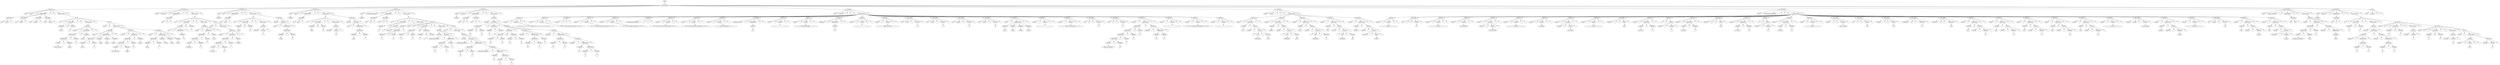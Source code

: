 digraph {
n0[label="RAIZ"];
n1[label="InstruccionES"];
n0->n1;
n2[label="FUNCION"];
n1->n2;
n3[label="VOID"];
n2->n3;
n4[label="Hanoi"];
n2->n4;
n5[label="("];
n2->n5;
n6[label="PARAMETROS"];
n2->n6;
n7[label="DECLARAR"];
n6->n7;
n8[label="INT"];
n7->n8;
n9[label="discos"];
n7->n9;
n10[label=";"];
n7->n10;
n11[label="DECLARAR"];
n6->n11;
n12[label="INT"];
n11->n12;
n13[label="origen"];
n11->n13;
n14[label=";"];
n11->n14;
n15[label="DECLARAR"];
n6->n15;
n16[label="INT"];
n15->n16;
n17[label="auxiliar"];
n15->n17;
n18[label=";"];
n15->n18;
n19[label="DECLARAR"];
n6->n19;
n20[label="INT"];
n19->n20;
n21[label="destino"];
n19->n21;
n22[label=";"];
n19->n22;
n23[label=")"];
n2->n23;
n24[label="{"];
n2->n24;
n25[label="InstruccionES"];
n2->n25;
n26[label="IF"];
n25->n26;
n27[label="IF"];
n26->n27;
n28[label="("];
n26->n28;
n29[label="CONDICION"];
n26->n29;
n30[label="VARIABLE"];
n29->n30;
n31[label="discos"];
n30->n31;
n32[label="=="];
n29->n32;
n33[label="ENTERO"];
n29->n33;
n34[label="1"];
n33->n34;
n35[label=")"];
n26->n35;
n36[label="{"];
n26->n36;
n37[label="InstruccionES"];
n26->n37;
n38[label="PRINTLN"];
n37->n38;
n39[label="println"];
n38->n39;
n40[label="("];
n38->n40;
n41[label="ARITMETICA"];
n38->n41;
n42[label="ARITMETICA"];
n41->n42;
n43[label="ARITMETICA"];
n42->n43;
n44[label="CADENA"];
n43->n44;
n45[label="Mover disco de "];
n44->n45;
n46[label="+"];
n43->n46;
n47[label="VARIABLE"];
n43->n47;
n48[label="origen"];
n47->n48;
n49[label="+"];
n42->n49;
n50[label="CADENA"];
n42->n50;
n51[label=" a "];
n50->n51;
n52[label="+"];
n41->n52;
n53[label="VARIABLE"];
n41->n53;
n54[label="destino"];
n53->n54;
n55[label=")"];
n38->n55;
n56[label=";"];
n38->n56;
n57[label="}"];
n26->n57;
n58[label="ELSE"];
n26->n58;
n59[label="ELSE"];
n58->n59;
n60[label="{"];
n58->n60;
n61[label="InstruccionES"];
n58->n61;
n62[label="LLAMADA"];
n61->n62;
n63[label="Hanoi"];
n62->n63;
n64[label="("];
n62->n64;
n65[label="PARAMETROS"];
n62->n65;
n66[label="ARITMETICA"];
n65->n66;
n67[label="VARIABLE"];
n66->n67;
n68[label="discos"];
n67->n68;
n69[label="-"];
n66->n69;
n70[label="ENTERO"];
n66->n70;
n71[label="1"];
n70->n71;
n72[label="VARIABLE"];
n65->n72;
n73[label="origen"];
n72->n73;
n74[label="VARIABLE"];
n65->n74;
n75[label="destino"];
n74->n75;
n76[label="VARIABLE"];
n65->n76;
n77[label="auxiliar"];
n76->n77;
n78[label=")"];
n62->n78;
n79[label=";"];
n62->n79;
n80[label="PRINTLN"];
n61->n80;
n81[label="println"];
n80->n81;
n82[label="("];
n80->n82;
n83[label="ARITMETICA"];
n80->n83;
n84[label="ARITMETICA"];
n83->n84;
n85[label="ARITMETICA"];
n84->n85;
n86[label="CADENA"];
n85->n86;
n87[label="Mover disco de "];
n86->n87;
n88[label="+"];
n85->n88;
n89[label="VARIABLE"];
n85->n89;
n90[label="origen"];
n89->n90;
n91[label="+"];
n84->n91;
n92[label="CADENA"];
n84->n92;
n93[label=" a "];
n92->n93;
n94[label="+"];
n83->n94;
n95[label="VARIABLE"];
n83->n95;
n96[label="destino"];
n95->n96;
n97[label=")"];
n80->n97;
n98[label=";"];
n80->n98;
n99[label="LLAMADA"];
n61->n99;
n100[label="Hanoi"];
n99->n100;
n101[label="("];
n99->n101;
n102[label="PARAMETROS"];
n99->n102;
n103[label="ARITMETICA"];
n102->n103;
n104[label="VARIABLE"];
n103->n104;
n105[label="discos"];
n104->n105;
n106[label="-"];
n103->n106;
n107[label="ENTERO"];
n103->n107;
n108[label="1"];
n107->n108;
n109[label="VARIABLE"];
n102->n109;
n110[label="auxiliar"];
n109->n110;
n111[label="VARIABLE"];
n102->n111;
n112[label="origen"];
n111->n112;
n113[label="VARIABLE"];
n102->n113;
n114[label="destino"];
n113->n114;
n115[label=")"];
n99->n115;
n116[label=";"];
n99->n116;
n117[label="}"];
n58->n117;
n118[label="}"];
n2->n118;
n119[label="FUNCION"];
n1->n119;
n120[label="VOID"];
n119->n120;
n121[label="ParoImpar"];
n119->n121;
n122[label="("];
n119->n122;
n123[label="PARAMETROS"];
n119->n123;
n124[label="DECLARAR"];
n123->n124;
n125[label="INT"];
n124->n125;
n126[label="a"];
n124->n126;
n127[label=";"];
n124->n127;
n128[label=")"];
n119->n128;
n129[label="{"];
n119->n129;
n130[label="InstruccionES"];
n119->n130;
n131[label="IF"];
n130->n131;
n132[label="IF"];
n131->n132;
n133[label="("];
n131->n133;
n134[label="CONDICION"];
n131->n134;
n135[label="LLAMADA"];
n134->n135;
n136[label="par"];
n135->n136;
n137[label="("];
n135->n137;
n138[label="PARAMETROS"];
n135->n138;
n139[label="VARIABLE"];
n138->n139;
n140[label="a"];
n139->n140;
n141[label=")"];
n135->n141;
n142[label="=="];
n134->n142;
n143[label="ENTERO"];
n134->n143;
n144[label="1"];
n143->n144;
n145[label=")"];
n131->n145;
n146[label="{"];
n131->n146;
n147[label="InstruccionES"];
n131->n147;
n148[label="PRINTLN"];
n147->n148;
n149[label="println"];
n148->n149;
n150[label="("];
n148->n150;
n151[label="ARITMETICA"];
n148->n151;
n152[label="ARITMETICA"];
n151->n152;
n153[label="ARITMETICA"];
n152->n153;
n154[label="CADENA"];
n153->n154;
n155[label="El numero '"];
n154->n155;
n156[label="+"];
n153->n156;
n157[label="VARIABLE"];
n153->n157;
n158[label="a"];
n157->n158;
n159[label="+"];
n152->n159;
n160[label="CADENA"];
n152->n160;
n161[label="'"];
n160->n161;
n162[label="+"];
n151->n162;
n163[label="CADENA"];
n151->n163;
n164[label=" es Par"];
n163->n164;
n165[label=")"];
n148->n165;
n166[label=";"];
n148->n166;
n167[label="}"];
n131->n167;
n168[label="ELSE"];
n131->n168;
n169[label="ELSE"];
n168->n169;
n170[label="{"];
n168->n170;
n171[label="InstruccionES"];
n168->n171;
n172[label="PRINTLN"];
n171->n172;
n173[label="println"];
n172->n173;
n174[label="("];
n172->n174;
n175[label="ARITMETICA"];
n172->n175;
n176[label="ARITMETICA"];
n175->n176;
n177[label="ARITMETICA"];
n176->n177;
n178[label="CADENA"];
n177->n178;
n179[label="El numero '"];
n178->n179;
n180[label="+"];
n177->n180;
n181[label="VARIABLE"];
n177->n181;
n182[label="a"];
n181->n182;
n183[label="+"];
n176->n183;
n184[label="CADENA"];
n176->n184;
n185[label="'"];
n184->n185;
n186[label="+"];
n175->n186;
n187[label="CADENA"];
n175->n187;
n188[label=" es Impar"];
n187->n188;
n189[label=")"];
n172->n189;
n190[label=";"];
n172->n190;
n191[label="}"];
n168->n191;
n192[label="}"];
n119->n192;
n193[label="FUNCION"];
n1->n193;
n194[label="TIPO"];
n193->n194;
n195[label="ENTERO"];
n194->n195;
n196[label="par"];
n193->n196;
n197[label="("];
n193->n197;
n198[label="PARAMETROS"];
n193->n198;
n199[label="DECLARAR"];
n198->n199;
n200[label="INT"];
n199->n200;
n201[label="nump"];
n199->n201;
n202[label=";"];
n199->n202;
n203[label=")"];
n193->n203;
n204[label="{"];
n193->n204;
n205[label="InstruccionES"];
n193->n205;
n206[label="IF"];
n205->n206;
n207[label="IF"];
n206->n207;
n208[label="("];
n206->n208;
n209[label="CONDICION"];
n206->n209;
n210[label="VARIABLE"];
n209->n210;
n211[label="nump"];
n210->n211;
n212[label="=="];
n209->n212;
n213[label="ENTERO"];
n209->n213;
n214[label="0"];
n213->n214;
n215[label=")"];
n206->n215;
n216[label="{"];
n206->n216;
n217[label="InstruccionES"];
n206->n217;
n218[label="RETURN"];
n217->n218;
n219[label="RETURN"];
n218->n219;
n220[label="ENTERO"];
n218->n220;
n221[label="1"];
n220->n221;
n222[label=";"];
n218->n222;
n223[label="}"];
n206->n223;
n224[label="RETURN"];
n205->n224;
n225[label="RETURN"];
n224->n225;
n226[label="LLAMADA"];
n224->n226;
n227[label="impar"];
n226->n227;
n228[label="("];
n226->n228;
n229[label="PARAMETROS"];
n226->n229;
n230[label="ARITMETICA"];
n229->n230;
n231[label="VARIABLE"];
n230->n231;
n232[label="nump"];
n231->n232;
n233[label="-"];
n230->n233;
n234[label="ENTERO"];
n230->n234;
n235[label="1"];
n234->n235;
n236[label=")"];
n226->n236;
n237[label=";"];
n224->n237;
n238[label="}"];
n193->n238;
n239[label="FUNCION"];
n1->n239;
n240[label="TIPO"];
n239->n240;
n241[label="ENTERO"];
n240->n241;
n242[label="impar"];
n239->n242;
n243[label="("];
n239->n243;
n244[label="PARAMETROS"];
n239->n244;
n245[label="DECLARAR"];
n244->n245;
n246[label="INT"];
n245->n246;
n247[label="numi"];
n245->n247;
n248[label=";"];
n245->n248;
n249[label=")"];
n239->n249;
n250[label="{"];
n239->n250;
n251[label="InstruccionES"];
n239->n251;
n252[label="IF"];
n251->n252;
n253[label="IF"];
n252->n253;
n254[label="("];
n252->n254;
n255[label="CONDICION"];
n252->n255;
n256[label="VARIABLE"];
n255->n256;
n257[label="numi"];
n256->n257;
n258[label="=="];
n255->n258;
n259[label="ENTERO"];
n255->n259;
n260[label="0"];
n259->n260;
n261[label=")"];
n252->n261;
n262[label="{"];
n252->n262;
n263[label="InstruccionES"];
n252->n263;
n264[label="RETURN"];
n263->n264;
n265[label="RETURN"];
n264->n265;
n266[label="ENTERO"];
n264->n266;
n267[label="0"];
n266->n267;
n268[label=";"];
n264->n268;
n269[label="}"];
n252->n269;
n270[label="RETURN"];
n251->n270;
n271[label="RETURN"];
n270->n271;
n272[label="LLAMADA"];
n270->n272;
n273[label="par"];
n272->n273;
n274[label="("];
n272->n274;
n275[label="PARAMETROS"];
n272->n275;
n276[label="ARITMETICA"];
n275->n276;
n277[label="VARIABLE"];
n276->n277;
n278[label="numi"];
n277->n278;
n279[label="-"];
n276->n279;
n280[label="ENTERO"];
n276->n280;
n281[label="1"];
n280->n281;
n282[label=")"];
n272->n282;
n283[label=";"];
n270->n283;
n284[label="}"];
n239->n284;
n285[label="FUNCION"];
n1->n285;
n286[label="TIPO"];
n285->n286;
n287[label="ENTERO"];
n286->n287;
n288[label="ackermanPuntosMenos"];
n285->n288;
n289[label="("];
n285->n289;
n290[label="PARAMETROS"];
n285->n290;
n291[label="DECLARAR"];
n290->n291;
n292[label="INT"];
n291->n292;
n293[label="m"];
n291->n293;
n294[label=";"];
n291->n294;
n295[label="DECLARAR"];
n290->n295;
n296[label="INT"];
n295->n296;
n297[label="n"];
n295->n297;
n298[label=";"];
n295->n298;
n299[label=")"];
n285->n299;
n300[label="{"];
n285->n300;
n301[label="InstruccionES"];
n285->n301;
n302[label="IF"];
n301->n302;
n303[label="IF"];
n302->n303;
n304[label="("];
n302->n304;
n305[label="CONDICION"];
n302->n305;
n306[label="VARIABLE"];
n305->n306;
n307[label="m"];
n306->n307;
n308[label="=="];
n305->n308;
n309[label="ENTERO"];
n305->n309;
n310[label="0"];
n309->n310;
n311[label=")"];
n302->n311;
n312[label="{"];
n302->n312;
n313[label="InstruccionES"];
n302->n313;
n314[label="RETURN"];
n313->n314;
n315[label="RETURN"];
n314->n315;
n316[label="ARITMETICA"];
n314->n316;
n317[label="VARIABLE"];
n316->n317;
n318[label="n"];
n317->n318;
n319[label="+"];
n316->n319;
n320[label="ENTERO"];
n316->n320;
n321[label="1"];
n320->n321;
n322[label=";"];
n314->n322;
n323[label="}"];
n302->n323;
n324[label="ELSE IF"];
n302->n324;
n325[label="ELSE"];
n324->n325;
n326[label="IF"];
n324->n326;
n327[label="("];
n324->n327;
n328[label="CONDICION"];
n324->n328;
n329[label="CONDICION"];
n328->n329;
n330[label="VARIABLE"];
n329->n330;
n331[label="m"];
n330->n331;
n332[label=">"];
n329->n332;
n333[label="ENTERO"];
n329->n333;
n334[label="0"];
n333->n334;
n335[label="&&"];
n328->n335;
n336[label="CONDICION"];
n328->n336;
n337[label="VARIABLE"];
n336->n337;
n338[label="n"];
n337->n338;
n339[label="=="];
n336->n339;
n340[label="ENTERO"];
n336->n340;
n341[label="0"];
n340->n341;
n342[label=")"];
n324->n342;
n343[label="{"];
n324->n343;
n344[label="InstruccionES"];
n324->n344;
n345[label="RETURN"];
n344->n345;
n346[label="RETURN"];
n345->n346;
n347[label="LLAMADA"];
n345->n347;
n348[label="ackermanPuntosMenos"];
n347->n348;
n349[label="("];
n347->n349;
n350[label="PARAMETROS"];
n347->n350;
n351[label="ARITMETICA"];
n350->n351;
n352[label="VARIABLE"];
n351->n352;
n353[label="m"];
n352->n353;
n354[label="-"];
n351->n354;
n355[label="ENTERO"];
n351->n355;
n356[label="1"];
n355->n356;
n357[label="ENTERO"];
n350->n357;
n358[label="1"];
n357->n358;
n359[label=")"];
n347->n359;
n360[label=";"];
n345->n360;
n361[label="}"];
n324->n361;
n362[label="ELSE"];
n324->n362;
n363[label="ELSE"];
n362->n363;
n364[label="{"];
n362->n364;
n365[label="InstruccionES"];
n362->n365;
n366[label="RETURN"];
n365->n366;
n367[label="RETURN"];
n366->n367;
n368[label="LLAMADA"];
n366->n368;
n369[label="ackermanPuntosMenos"];
n368->n369;
n370[label="("];
n368->n370;
n371[label="PARAMETROS"];
n368->n371;
n372[label="ARITMETICA"];
n371->n372;
n373[label="VARIABLE"];
n372->n373;
n374[label="m"];
n373->n374;
n375[label="-"];
n372->n375;
n376[label="ENTERO"];
n372->n376;
n377[label="1"];
n376->n377;
n378[label="LLAMADA"];
n371->n378;
n379[label="ackermanPuntosMenos"];
n378->n379;
n380[label="("];
n378->n380;
n381[label="PARAMETROS"];
n378->n381;
n382[label="VARIABLE"];
n381->n382;
n383[label="m"];
n382->n383;
n384[label="ARITMETICA"];
n381->n384;
n385[label="VARIABLE"];
n384->n385;
n386[label="n"];
n385->n386;
n387[label="-"];
n384->n387;
n388[label="ENTERO"];
n384->n388;
n389[label="1"];
n388->n389;
n390[label=")"];
n378->n390;
n391[label=")"];
n368->n391;
n392[label=";"];
n366->n392;
n393[label="}"];
n362->n393;
n394[label="}"];
n285->n394;
n395[label="FUNCION"];
n1->n395;
n396[label="TIPO"];
n395->n396;
n397[label="ENTERO"];
n396->n397;
n398[label="ackerman"];
n395->n398;
n399[label="("];
n395->n399;
n400[label="PARAMETROS"];
n395->n400;
n401[label="DECLARAR"];
n400->n401;
n402[label="INT"];
n401->n402;
n403[label="m"];
n401->n403;
n404[label=";"];
n401->n404;
n405[label="DECLARAR"];
n400->n405;
n406[label="INT"];
n405->n406;
n407[label="n"];
n405->n407;
n408[label=";"];
n405->n408;
n409[label=")"];
n395->n409;
n410[label="{"];
n395->n410;
n411[label="InstruccionES"];
n395->n411;
n412[label="RETURN"];
n411->n412;
n413[label="RETURN"];
n412->n413;
n414[label="TERNARIO"];
n412->n414;
n415[label="CONDICION"];
n414->n415;
n416[label="VARIABLE"];
n415->n416;
n417[label="m"];
n416->n417;
n418[label="=="];
n415->n418;
n419[label="ENTERO"];
n415->n419;
n420[label="0"];
n419->n420;
n421[label="?"];
n414->n421;
n422[label="ARITMETICA"];
n414->n422;
n423[label="VARIABLE"];
n422->n423;
n424[label="n"];
n423->n424;
n425[label="+"];
n422->n425;
n426[label="ENTERO"];
n422->n426;
n427[label="1"];
n426->n427;
n428[label=":"];
n414->n428;
n429[label="TERNARIO"];
n414->n429;
n430[label="CONDICION"];
n429->n430;
n431[label="CONDICION"];
n430->n431;
n432[label="VARIABLE"];
n431->n432;
n433[label="m"];
n432->n433;
n434[label=">"];
n431->n434;
n435[label="ENTERO"];
n431->n435;
n436[label="0"];
n435->n436;
n437[label="&&"];
n430->n437;
n438[label="CONDICION"];
n430->n438;
n439[label="VARIABLE"];
n438->n439;
n440[label="n"];
n439->n440;
n441[label="=="];
n438->n441;
n442[label="ENTERO"];
n438->n442;
n443[label="0"];
n442->n443;
n444[label="?"];
n429->n444;
n445[label="LLAMADA"];
n429->n445;
n446[label="ackerman"];
n445->n446;
n447[label="("];
n445->n447;
n448[label="PARAMETROS"];
n445->n448;
n449[label="ARITMETICA"];
n448->n449;
n450[label="VARIABLE"];
n449->n450;
n451[label="m"];
n450->n451;
n452[label="-"];
n449->n452;
n453[label="ENTERO"];
n449->n453;
n454[label="1"];
n453->n454;
n455[label="ENTERO"];
n448->n455;
n456[label="1"];
n455->n456;
n457[label=")"];
n445->n457;
n458[label=":"];
n429->n458;
n459[label="LLAMADA"];
n429->n459;
n460[label="ackerman"];
n459->n460;
n461[label="("];
n459->n461;
n462[label="PARAMETROS"];
n459->n462;
n463[label="ARITMETICA"];
n462->n463;
n464[label="VARIABLE"];
n463->n464;
n465[label="m"];
n464->n465;
n466[label="-"];
n463->n466;
n467[label="ENTERO"];
n463->n467;
n468[label="1"];
n467->n468;
n469[label="LLAMADA"];
n462->n469;
n470[label="ackerman"];
n469->n470;
n471[label="("];
n469->n471;
n472[label="PARAMETROS"];
n469->n472;
n473[label="VARIABLE"];
n472->n473;
n474[label="m"];
n473->n474;
n475[label="ARITMETICA"];
n472->n475;
n476[label="VARIABLE"];
n475->n476;
n477[label="n"];
n476->n477;
n478[label="-"];
n475->n478;
n479[label="ENTERO"];
n475->n479;
n480[label="1"];
n479->n480;
n481[label=")"];
n469->n481;
n482[label=")"];
n459->n482;
n483[label=";"];
n412->n483;
n484[label="}"];
n395->n484;
n485[label="FUNCION"];
n1->n485;
n486[label="VOID"];
n485->n486;
n487[label="Archivo3"];
n485->n487;
n488[label="("];
n485->n488;
n489[label=")"];
n485->n489;
n490[label="{"];
n485->n490;
n491[label="InstruccionES"];
n485->n491;
n492[label="PRINTLN"];
n491->n492;
n493[label="println"];
n492->n493;
n494[label="("];
n492->n494;
n495[label="CADENA"];
n492->n495;
n496[label="====================ARCHIVO 3===================="];
n495->n496;
n497[label=")"];
n492->n497;
n498[label=";"];
n492->n498;
n499[label="PRINTLN"];
n491->n499;
n500[label="println"];
n499->n500;
n501[label="("];
n499->n501;
n502[label="CADENA"];
n499->n502;
n503[label="**************SECCION DE CASTEOS***************"];
n502->n503;
n504[label=")"];
n499->n504;
n505[label=";"];
n499->n505;
n506[label="LLAMADA"];
n491->n506;
n507[label="Casteos"];
n506->n507;
n508[label="("];
n506->n508;
n509[label=")"];
n506->n509;
n510[label=";"];
n506->n510;
n511[label="PRINTLN"];
n491->n511;
n512[label="println"];
n511->n512;
n513[label="("];
n511->n513;
n514[label="CADENA"];
n511->n514;
n515[label="************FIN DE SECCION DE CASTEOS*************"];
n514->n515;
n516[label=")"];
n511->n516;
n517[label=";"];
n511->n517;
n518[label="PRINTLN"];
n491->n518;
n519[label="println"];
n518->n519;
n520[label="("];
n518->n520;
n521[label="CADENA"];
n518->n521;
n522[label="**************SECCION DE NATIVAS***************"];
n521->n522;
n523[label=")"];
n518->n523;
n524[label=";"];
n518->n524;
n525[label="LLAMADA"];
n491->n525;
n526[label="FuncionesEspecialesNativas"];
n525->n526;
n527[label="("];
n525->n527;
n528[label=")"];
n525->n528;
n529[label=";"];
n525->n529;
n530[label="PRINTLN"];
n491->n530;
n531[label="println"];
n530->n531;
n532[label="("];
n530->n532;
n533[label="CADENA"];
n530->n533;
n534[label="************FIN DE SECCION DE NATIVAS*************"];
n533->n534;
n535[label=")"];
n530->n535;
n536[label=";"];
n530->n536;
n537[label="PRINTLN"];
n491->n537;
n538[label="println"];
n537->n538;
n539[label="("];
n537->n539;
n540[label="CADENA"];
n537->n540;
n541[label="***********SECCION DE RECURSIVIDAD***************"];
n540->n541;
n542[label=")"];
n537->n542;
n543[label=";"];
n537->n543;
n544[label="PRINTLN"];
n491->n544;
n545[label="println"];
n544->n545;
n546[label="("];
n544->n546;
n547[label="CADENA"];
n544->n547;
n548[label="---------------FUNCION FIBONACCI-----------------"];
n547->n548;
n549[label=")"];
n544->n549;
n550[label=";"];
n544->n550;
n551[label="LLAMADA"];
n491->n551;
n552[label="imprimir_fibonacci"];
n551->n552;
n553[label="("];
n551->n553;
n554[label="PARAMETROS"];
n551->n554;
n555[label="ENTERO"];
n554->n555;
n556[label="20"];
n555->n556;
n557[label=")"];
n551->n557;
n558[label=";"];
n551->n558;
n559[label="PRINTLN"];
n491->n559;
n560[label="println"];
n559->n560;
n561[label="("];
n559->n561;
n562[label="CADENA"];
n559->n562;
n563[label="-------------------------------------------------"];
n562->n563;
n564[label=")"];
n559->n564;
n565[label=";"];
n559->n565;
n566[label="PRINTLN"];
n491->n566;
n567[label="println"];
n566->n567;
n568[label="("];
n566->n568;
n569[label="CADENA"];
n566->n569;
n570[label="---------------FUNCION PAR-IMPAR-----------------"];
n569->n570;
n571[label=")"];
n566->n571;
n572[label=";"];
n566->n572;
n573[label="LLAMADA"];
n491->n573;
n574[label="ParoImpar"];
n573->n574;
n575[label="("];
n573->n575;
n576[label="PARAMETROS"];
n573->n576;
n577[label="ENTERO"];
n576->n577;
n578[label="71"];
n577->n578;
n579[label=")"];
n573->n579;
n580[label=";"];
n573->n580;
n581[label="PRINTLN"];
n491->n581;
n582[label="println"];
n581->n582;
n583[label="("];
n581->n583;
n584[label="CADENA"];
n581->n584;
n585[label="-------------------------------------------------"];
n584->n585;
n586[label=")"];
n581->n586;
n587[label=";"];
n581->n587;
n588[label="PRINTLN"];
n491->n588;
n589[label="println"];
n588->n589;
n590[label="("];
n588->n590;
n591[label="CADENA"];
n588->n591;
n592[label="----------------TORRES DE HANOI------------------"];
n591->n592;
n593[label=")"];
n588->n593;
n594[label=";"];
n588->n594;
n595[label="DECLARAR"];
n491->n595;
n596[label="INT"];
n595->n596;
n597[label="discos"];
n595->n597;
n598[label="="];
n595->n598;
n599[label="ENTERO"];
n595->n599;
n600[label="3"];
n599->n600;
n601[label=";"];
n595->n601;
n602[label="DECLARAR"];
n491->n602;
n603[label="INT"];
n602->n603;
n604[label="origen"];
n602->n604;
n605[label="="];
n602->n605;
n606[label="ENTERO"];
n602->n606;
n607[label="1"];
n606->n607;
n608[label=";"];
n602->n608;
n609[label="DECLARAR"];
n491->n609;
n610[label="INT"];
n609->n610;
n611[label="auxiliar"];
n609->n611;
n612[label="="];
n609->n612;
n613[label="ENTERO"];
n609->n613;
n614[label="2"];
n613->n614;
n615[label=";"];
n609->n615;
n616[label="DECLARAR"];
n491->n616;
n617[label="INT"];
n616->n617;
n618[label="destino"];
n616->n618;
n619[label="="];
n616->n619;
n620[label="ENTERO"];
n616->n620;
n621[label="3"];
n620->n621;
n622[label=";"];
n616->n622;
n623[label="LLAMADA"];
n491->n623;
n624[label="Hanoi"];
n623->n624;
n625[label="("];
n623->n625;
n626[label="PARAMETROS"];
n623->n626;
n627[label="VARIABLE"];
n626->n627;
n628[label="discos"];
n627->n628;
n629[label="VARIABLE"];
n626->n629;
n630[label="origen"];
n629->n630;
n631[label="VARIABLE"];
n626->n631;
n632[label="auxiliar"];
n631->n632;
n633[label="VARIABLE"];
n626->n633;
n634[label="destino"];
n633->n634;
n635[label=")"];
n623->n635;
n636[label=";"];
n623->n636;
n637[label="PRINTLN"];
n491->n637;
n638[label="println"];
n637->n638;
n639[label="("];
n637->n639;
n640[label="CADENA"];
n637->n640;
n641[label="-------------------------------------------------"];
n640->n641;
n642[label=")"];
n637->n642;
n643[label=";"];
n637->n643;
n644[label="PRINTLN"];
n491->n644;
n645[label="println"];
n644->n645;
n646[label="("];
n644->n646;
n647[label="CADENA"];
n644->n647;
n648[label="---------------FUNCION ACKERMANN-----------------"];
n647->n648;
n649[label=")"];
n644->n649;
n650[label=";"];
n644->n650;
n651[label="DECLARAR"];
n491->n651;
n652[label="INT"];
n651->n652;
n653[label="m"];
n651->n653;
n654[label="="];
n651->n654;
n655[label="ENTERO"];
n651->n655;
n656[label="3"];
n655->n656;
n657[label=";"];
n651->n657;
n658[label="DECLARAR"];
n491->n658;
n659[label="INT"];
n658->n659;
n660[label="n"];
n658->n660;
n661[label="="];
n658->n661;
n662[label="ENTERO"];
n658->n662;
n663[label="4"];
n662->n663;
n664[label=";"];
n658->n664;
n665[label="PRINTLN"];
n491->n665;
n666[label="println"];
n665->n666;
n667[label="("];
n665->n667;
n668[label="ARITMETICA"];
n665->n668;
n669[label="ARITMETICA"];
n668->n669;
n670[label="ARITMETICA"];
n669->n670;
n671[label="ARITMETICA"];
n670->n671;
n672[label="ARITMETICA"];
n671->n672;
n673[label="CADENA"];
n672->n673;
n674[label="Funcion de Ackerman ("];
n673->n674;
n675[label="+"];
n672->n675;
n676[label="VARIABLE"];
n672->n676;
n677[label="m"];
n676->n677;
n678[label="+"];
n671->n678;
n679[label="CADENA"];
n671->n679;
n680[label=", "];
n679->n680;
n681[label="+"];
n670->n681;
n682[label="VARIABLE"];
n670->n682;
n683[label="n"];
n682->n683;
n684[label="+"];
n669->n684;
n685[label="CADENA"];
n669->n685;
n686[label=") = "];
n685->n686;
n687[label="+"];
n668->n687;
n688[label="LLAMADA"];
n668->n688;
n689[label="ackerman"];
n688->n689;
n690[label="("];
n688->n690;
n691[label="PARAMETROS"];
n688->n691;
n692[label="VARIABLE"];
n691->n692;
n693[label="m"];
n692->n693;
n694[label="VARIABLE"];
n691->n694;
n695[label="n"];
n694->n695;
n696[label=")"];
n688->n696;
n697[label=")"];
n665->n697;
n698[label=";"];
n665->n698;
n699[label="PRINTLN"];
n491->n699;
n700[label="println"];
n699->n700;
n701[label="("];
n699->n701;
n702[label="CADENA"];
n699->n702;
n703[label="-------------------------------------------------"];
n702->n703;
n704[label=")"];
n699->n704;
n705[label=";"];
n699->n705;
n706[label="PRINTLN"];
n491->n706;
n707[label="println"];
n706->n707;
n708[label="("];
n706->n708;
n709[label="CADENA"];
n706->n709;
n710[label="*************FIN DE RECURSIVIDAD*****************"];
n709->n710;
n711[label=")"];
n706->n711;
n712[label=";"];
n706->n712;
n713[label="PRINTLN"];
n491->n713;
n714[label="println"];
n713->n714;
n715[label="("];
n713->n715;
n716[label="CADENA"];
n713->n716;
n717[label="-------------------------------------------------"];
n716->n717;
n718[label=")"];
n713->n718;
n719[label=";"];
n713->n719;
n720[label="}"];
n485->n720;
n721[label="FUNCION"];
n1->n721;
n722[label="VOID"];
n721->n722;
n723[label="Casteos"];
n721->n723;
n724[label="("];
n721->n724;
n725[label=")"];
n721->n725;
n726[label="{"];
n721->n726;
n727[label="InstruccionES"];
n721->n727;
n728[label="PRINTLN"];
n727->n728;
n729[label="println"];
n728->n729;
n730[label="("];
n728->n730;
n731[label="ARITMETICA"];
n728->n731;
n732[label="CADENA"];
n731->n732;
n733[label="int a "];
n732->n733;
n734[label="+"];
n731->n734;
n735[label="NATIVA"];
n731->n735;
n736[label="TYPEOF"];
n735->n736;
n737[label="("];
n735->n737;
n738[label="CASTEO"];
n735->n738;
n739[label="("];
n738->n739;
n740[label="TIPO"];
n738->n740;
n741[label="BOOLEANO"];
n740->n741;
n742[label=")"];
n738->n742;
n743[label="ENTERO"];
n738->n743;
n744[label="1789"];
n743->n744;
n745[label=")"];
n735->n745;
n746[label=")"];
n728->n746;
n747[label=";"];
n728->n747;
n748[label="PRINTLN"];
n727->n748;
n749[label="println"];
n748->n749;
n750[label="("];
n748->n750;
n751[label="ARITMETICA"];
n748->n751;
n752[label="CADENA"];
n751->n752;
n753[label="double a "];
n752->n753;
n754[label="+"];
n751->n754;
n755[label="NATIVA"];
n751->n755;
n756[label="TYPEOF"];
n755->n756;
n757[label="("];
n755->n757;
n758[label="CASTEO"];
n755->n758;
n759[label="("];
n758->n759;
n760[label="TIPO"];
n758->n760;
n761[label="BOOLEANO"];
n760->n761;
n762[label=")"];
n758->n762;
n763[label="DOBLE"];
n758->n763;
n764[label="258.2"];
n763->n764;
n765[label=")"];
n755->n765;
n766[label=")"];
n748->n766;
n767[label=";"];
n748->n767;
n768[label="PRINTLN"];
n727->n768;
n769[label="println"];
n768->n769;
n770[label="("];
n768->n770;
n771[label="ARITMETICA"];
n768->n771;
n772[label="CADENA"];
n771->n772;
n773[label="char  a "];
n772->n773;
n774[label="+"];
n771->n774;
n775[label="NATIVA"];
n771->n775;
n776[label="TYPEOF"];
n775->n776;
n777[label="("];
n775->n777;
n778[label="CASTEO"];
n775->n778;
n779[label="("];
n778->n779;
n780[label="TIPO"];
n778->n780;
n781[label="BOOLEANO"];
n780->n781;
n782[label=")"];
n778->n782;
n783[label="CARACTER"];
n778->n783;
n784[label="F"];
n783->n784;
n785[label=")"];
n775->n785;
n786[label=")"];
n768->n786;
n787[label=";"];
n768->n787;
n788[label="PRINTLN"];
n727->n788;
n789[label="println"];
n788->n789;
n790[label="("];
n788->n790;
n791[label="ARITMETICA"];
n788->n791;
n792[label="CADENA"];
n791->n792;
n793[label="int a "];
n792->n793;
n794[label="+"];
n791->n794;
n795[label="NATIVA"];
n791->n795;
n796[label="TYPEOF"];
n795->n796;
n797[label="("];
n795->n797;
n798[label="CASTEO"];
n795->n798;
n799[label="("];
n798->n799;
n800[label="TIPO"];
n798->n800;
n801[label="BOOLEANO"];
n800->n801;
n802[label=")"];
n798->n802;
n803[label="ENTERO"];
n798->n803;
n804[label="98"];
n803->n804;
n805[label=")"];
n795->n805;
n806[label=")"];
n788->n806;
n807[label=";"];
n788->n807;
n808[label="PRINTLN"];
n727->n808;
n809[label="println"];
n808->n809;
n810[label="("];
n808->n810;
n811[label="ARITMETICA"];
n808->n811;
n812[label="CADENA"];
n811->n812;
n813[label="double a "];
n812->n813;
n814[label="+"];
n811->n814;
n815[label="NATIVA"];
n811->n815;
n816[label="TYPEOF"];
n815->n816;
n817[label="("];
n815->n817;
n818[label="NATIVA"];
n815->n818;
n819[label="TOSTRING"];
n818->n819;
n820[label="("];
n818->n820;
n821[label="DOBLE"];
n818->n821;
n822[label="2589.97"];
n821->n822;
n823[label=")"];
n818->n823;
n824[label=")"];
n815->n824;
n825[label=")"];
n808->n825;
n826[label=";"];
n808->n826;
n827[label="}"];
n721->n827;
n828[label="FUNCION"];
n1->n828;
n829[label="VOID"];
n828->n829;
n830[label="FuncionesEspecialesNativas"];
n828->n830;
n831[label="("];
n828->n831;
n832[label=")"];
n828->n832;
n833[label="{"];
n828->n833;
n834[label="InstruccionES"];
n828->n834;
n835[label="PRINTLN"];
n834->n835;
n836[label="println"];
n835->n836;
n837[label="("];
n835->n837;
n838[label="CADENA"];
n835->n838;
n839[label="------------------LENGTH-------------------"];
n838->n839;
n840[label=")"];
n835->n840;
n841[label=";"];
n835->n841;
n842[label="DECLARAR"];
n834->n842;
n843[label="INT"];
n842->n843;
n844[label="a"];
n842->n844;
n845[label="="];
n842->n845;
n846[label="ENTERO"];
n842->n846;
n847[label="15"];
n846->n847;
n848[label=";"];
n842->n848;
n849[label="PRINTLN"];
n834->n849;
n850[label="println"];
n849->n850;
n851[label="("];
n849->n851;
n852[label="CADENA"];
n849->n852;
n853[label="------------------TOLOWER-------------------"];
n852->n853;
n854[label=")"];
n849->n854;
n855[label=";"];
n849->n855;
n856[label="PRINTLN"];
n834->n856;
n857[label="println"];
n856->n857;
n858[label="("];
n856->n858;
n859[label="CADENA"];
n856->n859;
n860[label="SIN TOLOWER"];
n859->n860;
n861[label=")"];
n856->n861;
n862[label=";"];
n856->n862;
n863[label="PRINTLN"];
n834->n863;
n864[label="println"];
n863->n864;
n865[label="("];
n863->n865;
n866[label="TOLOWER"];
n863->n866;
n867[label="ToLower"];
n866->n867;
n868[label="("];
n866->n868;
n869[label="CADENA"];
n866->n869;
n870[label="CON TOLOWER"];
n869->n870;
n871[label=")"];
n866->n871;
n872[label=")"];
n863->n872;
n873[label=";"];
n863->n873;
n874[label="PRINTLN"];
n834->n874;
n875[label="println"];
n874->n875;
n876[label="("];
n874->n876;
n877[label="CADENA"];
n874->n877;
n878[label="------------------TOUPPER-------------------"];
n877->n878;
n879[label=")"];
n874->n879;
n880[label=";"];
n874->n880;
n881[label="PRINTLN"];
n834->n881;
n882[label="println"];
n881->n882;
n883[label="("];
n881->n883;
n884[label="CADENA"];
n881->n884;
n885[label="sin toupper"];
n884->n885;
n886[label=")"];
n881->n886;
n887[label=";"];
n881->n887;
n888[label="PRINTLN"];
n834->n888;
n889[label="println"];
n888->n889;
n890[label="("];
n888->n890;
n891[label="TOUPPER"];
n888->n891;
n892[label="ToUpper"];
n891->n892;
n893[label="("];
n891->n893;
n894[label="CADENA"];
n891->n894;
n895[label="con toupper"];
n894->n895;
n896[label=")"];
n891->n896;
n897[label=")"];
n888->n897;
n898[label=";"];
n888->n898;
n899[label="PRINTLN"];
n834->n899;
n900[label="println"];
n899->n900;
n901[label="("];
n899->n901;
n902[label="CADENA"];
n899->n902;
n903[label="------------------ROUND-------------------"];
n902->n903;
n904[label=")"];
n899->n904;
n905[label=";"];
n899->n905;
n906[label="DECLARAR"];
n834->n906;
n907[label="DOUBLE"];
n906->n907;
n908[label="c"];
n906->n908;
n909[label="="];
n906->n909;
n910[label="DOBLE"];
n906->n910;
n911[label="26.5"];
n910->n911;
n912[label=";"];
n906->n912;
n913[label="PRINTLN"];
n834->n913;
n914[label="println"];
n913->n914;
n915[label="("];
n913->n915;
n916[label="ARITMETICA"];
n913->n916;
n917[label="CADENA"];
n916->n917;
n918[label="sin round: "];
n917->n918;
n919[label="+"];
n916->n919;
n920[label="VARIABLE"];
n916->n920;
n921[label="c"];
n920->n921;
n922[label=")"];
n913->n922;
n923[label=";"];
n913->n923;
n924[label="ASIGNAR"];
n834->n924;
n925[label="c"];
n924->n925;
n926[label="="];
n924->n926;
n927[label="NATIVA"];
n924->n927;
n928[label="ROUND"];
n927->n928;
n929[label="("];
n927->n929;
n930[label="VARIABLE"];
n927->n930;
n931[label="c"];
n930->n931;
n932[label=")"];
n927->n932;
n933[label="PRINTLN"];
n834->n933;
n934[label="println"];
n933->n934;
n935[label="("];
n933->n935;
n936[label="ARITMETICA"];
n933->n936;
n937[label="CADENA"];
n936->n937;
n938[label="con round "];
n937->n938;
n939[label="+"];
n936->n939;
n940[label="VARIABLE"];
n936->n940;
n941[label="c"];
n940->n941;
n942[label=")"];
n933->n942;
n943[label=";"];
n933->n943;
n944[label="DECLARAR"];
n834->n944;
n945[label="DOUBLE"];
n944->n945;
n946[label="cc"];
n944->n946;
n947[label="="];
n944->n947;
n948[label="DOBLE"];
n944->n948;
n949[label="26.4"];
n948->n949;
n950[label=";"];
n944->n950;
n951[label="PRINTLN"];
n834->n951;
n952[label="println"];
n951->n952;
n953[label="("];
n951->n953;
n954[label="ARITMETICA"];
n951->n954;
n955[label="CADENA"];
n954->n955;
n956[label="sin round: "];
n955->n956;
n957[label="+"];
n954->n957;
n958[label="VARIABLE"];
n954->n958;
n959[label="cc"];
n958->n959;
n960[label=")"];
n951->n960;
n961[label=";"];
n951->n961;
n962[label="ASIGNAR"];
n834->n962;
n963[label="cc"];
n962->n963;
n964[label="="];
n962->n964;
n965[label="NATIVA"];
n962->n965;
n966[label="ROUND"];
n965->n966;
n967[label="("];
n965->n967;
n968[label="VARIABLE"];
n965->n968;
n969[label="cc"];
n968->n969;
n970[label=")"];
n965->n970;
n971[label="PRINTLN"];
n834->n971;
n972[label="println"];
n971->n972;
n973[label="("];
n971->n973;
n974[label="ARITMETICA"];
n971->n974;
n975[label="CADENA"];
n974->n975;
n976[label="con round "];
n975->n976;
n977[label="+"];
n974->n977;
n978[label="VARIABLE"];
n974->n978;
n979[label="cc"];
n978->n979;
n980[label=")"];
n971->n980;
n981[label=";"];
n971->n981;
n982[label="PRINTLN"];
n834->n982;
n983[label="println"];
n982->n983;
n984[label="("];
n982->n984;
n985[label="CADENA"];
n982->n985;
n986[label="-----------------TYPEOF--------------------"];
n985->n986;
n987[label=")"];
n982->n987;
n988[label=";"];
n982->n988;
n989[label="DECLARAR"];
n834->n989;
n990[label="STRING"];
n989->n990;
n991[label="x"];
n989->n991;
n992[label="="];
n989->n992;
n993[label="CADENA"];
n989->n993;
n994[label="soy una cadena"];
n993->n994;
n995[label=";"];
n989->n995;
n996[label="DECLARAR"];
n834->n996;
n997[label="INT"];
n996->n997;
n998[label="y"];
n996->n998;
n999[label="="];
n996->n999;
n1000[label="ENTERO"];
n996->n1000;
n1001[label="50"];
n1000->n1001;
n1002[label=";"];
n996->n1002;
n1003[label="DECLARAR"];
n834->n1003;
n1004[label="DOUBLE"];
n1003->n1004;
n1005[label="z"];
n1003->n1005;
n1006[label="="];
n1003->n1006;
n1007[label="DOBLE"];
n1003->n1007;
n1008[label="78.5"];
n1007->n1008;
n1009[label=";"];
n1003->n1009;
n1010[label="DECLARAR"];
n834->n1010;
n1011[label="CARACTER"];
n1010->n1011;
n1012[label="xx"];
n1010->n1012;
n1013[label="="];
n1010->n1013;
n1014[label="CARACTER"];
n1010->n1014;
n1015[label="a"];
n1014->n1015;
n1016[label=";"];
n1010->n1016;
n1017[label="DECLARAR"];
n834->n1017;
n1018[label="BOOLEAN"];
n1017->n1018;
n1019[label="yy"];
n1017->n1019;
n1020[label="="];
n1017->n1020;
n1021[label="BOOLEANO"];
n1017->n1021;
n1022[label="true"];
n1021->n1022;
n1023[label=";"];
n1017->n1023;
n1024[label="PRINTLN"];
n834->n1024;
n1025[label="println"];
n1024->n1025;
n1026[label="("];
n1024->n1026;
n1027[label="ARITMETICA"];
n1024->n1027;
n1028[label="CADENA"];
n1027->n1028;
n1029[label="tipo: "];
n1028->n1029;
n1030[label="+"];
n1027->n1030;
n1031[label="NATIVA"];
n1027->n1031;
n1032[label="TYPEOF"];
n1031->n1032;
n1033[label="("];
n1031->n1033;
n1034[label="VARIABLE"];
n1031->n1034;
n1035[label="x"];
n1034->n1035;
n1036[label=")"];
n1031->n1036;
n1037[label=")"];
n1024->n1037;
n1038[label=";"];
n1024->n1038;
n1039[label="PRINTLN"];
n834->n1039;
n1040[label="println"];
n1039->n1040;
n1041[label="("];
n1039->n1041;
n1042[label="ARITMETICA"];
n1039->n1042;
n1043[label="CADENA"];
n1042->n1043;
n1044[label="tipo: "];
n1043->n1044;
n1045[label="+"];
n1042->n1045;
n1046[label="NATIVA"];
n1042->n1046;
n1047[label="TYPEOF"];
n1046->n1047;
n1048[label="("];
n1046->n1048;
n1049[label="VARIABLE"];
n1046->n1049;
n1050[label="y"];
n1049->n1050;
n1051[label=")"];
n1046->n1051;
n1052[label=")"];
n1039->n1052;
n1053[label=";"];
n1039->n1053;
n1054[label="PRINTLN"];
n834->n1054;
n1055[label="println"];
n1054->n1055;
n1056[label="("];
n1054->n1056;
n1057[label="ARITMETICA"];
n1054->n1057;
n1058[label="CADENA"];
n1057->n1058;
n1059[label="tipo: "];
n1058->n1059;
n1060[label="+"];
n1057->n1060;
n1061[label="NATIVA"];
n1057->n1061;
n1062[label="TYPEOF"];
n1061->n1062;
n1063[label="("];
n1061->n1063;
n1064[label="VARIABLE"];
n1061->n1064;
n1065[label="z"];
n1064->n1065;
n1066[label=")"];
n1061->n1066;
n1067[label=")"];
n1054->n1067;
n1068[label=";"];
n1054->n1068;
n1069[label="PRINTLN"];
n834->n1069;
n1070[label="println"];
n1069->n1070;
n1071[label="("];
n1069->n1071;
n1072[label="ARITMETICA"];
n1069->n1072;
n1073[label="CADENA"];
n1072->n1073;
n1074[label="tipo: "];
n1073->n1074;
n1075[label="+"];
n1072->n1075;
n1076[label="NATIVA"];
n1072->n1076;
n1077[label="TYPEOF"];
n1076->n1077;
n1078[label="("];
n1076->n1078;
n1079[label="VARIABLE"];
n1076->n1079;
n1080[label="xx"];
n1079->n1080;
n1081[label=")"];
n1076->n1081;
n1082[label=")"];
n1069->n1082;
n1083[label=";"];
n1069->n1083;
n1084[label="PRINTLN"];
n834->n1084;
n1085[label="println"];
n1084->n1085;
n1086[label="("];
n1084->n1086;
n1087[label="ARITMETICA"];
n1084->n1087;
n1088[label="CADENA"];
n1087->n1088;
n1089[label="tipo: "];
n1088->n1089;
n1090[label="+"];
n1087->n1090;
n1091[label="NATIVA"];
n1087->n1091;
n1092[label="TYPEOF"];
n1091->n1092;
n1093[label="("];
n1091->n1093;
n1094[label="VARIABLE"];
n1091->n1094;
n1095[label="yy"];
n1094->n1095;
n1096[label=")"];
n1091->n1096;
n1097[label=")"];
n1084->n1097;
n1098[label=";"];
n1084->n1098;
n1099[label="PRINTLN"];
n834->n1099;
n1100[label="println"];
n1099->n1100;
n1101[label="("];
n1099->n1101;
n1102[label="CADENA"];
n1099->n1102;
n1103[label="------------------LENGTH-------------------"];
n1102->n1103;
n1104[label=")"];
n1099->n1104;
n1105[label=";"];
n1099->n1105;
n1106[label="DECLARAR"];
n834->n1106;
n1107[label="STRING"];
n1106->n1107;
n1108[label="cadena"];
n1106->n1108;
n1109[label="="];
n1106->n1109;
n1110[label="CADENA"];
n1106->n1110;
n1111[label="soy una cadena"];
n1110->n1111;
n1112[label=";"];
n1106->n1112;
n1113[label="PRINTLN"];
n834->n1113;
n1114[label="println"];
n1113->n1114;
n1115[label="("];
n1113->n1115;
n1116[label="ARITMETICA"];
n1113->n1116;
n1117[label="CADENA"];
n1116->n1117;
n1118[label="tamaño: "];
n1117->n1118;
n1119[label="+"];
n1116->n1119;
n1120[label="NATIVA"];
n1116->n1120;
n1121[label="LENGTH"];
n1120->n1121;
n1122[label="("];
n1120->n1122;
n1123[label="VARIABLE"];
n1120->n1123;
n1124[label="cadena"];
n1123->n1124;
n1125[label=")"];
n1120->n1125;
n1126[label=")"];
n1113->n1126;
n1127[label=";"];
n1113->n1127;
n1128[label="PRINTLN"];
n834->n1128;
n1129[label="println"];
n1128->n1129;
n1130[label="("];
n1128->n1130;
n1131[label="CADENA"];
n1128->n1131;
n1132[label="------------------TOSTRING-------------------"];
n1131->n1132;
n1133[label=")"];
n1128->n1133;
n1134[label=";"];
n1128->n1134;
n1135[label="DECLARAR"];
n834->n1135;
n1136[label="INT"];
n1135->n1136;
n1137[label="numero"];
n1135->n1137;
n1138[label="="];
n1135->n1138;
n1139[label="ENTERO"];
n1135->n1139;
n1140[label="105"];
n1139->n1140;
n1141[label=";"];
n1135->n1141;
n1142[label="PRINTLN"];
n834->n1142;
n1143[label="println"];
n1142->n1143;
n1144[label="("];
n1142->n1144;
n1145[label="ARITMETICA"];
n1142->n1145;
n1146[label="CADENA"];
n1145->n1146;
n1147[label="tipo: "];
n1146->n1147;
n1148[label="+"];
n1145->n1148;
n1149[label="NATIVA"];
n1145->n1149;
n1150[label="TYPEOF"];
n1149->n1150;
n1151[label="("];
n1149->n1151;
n1152[label="VARIABLE"];
n1149->n1152;
n1153[label="numero"];
n1152->n1153;
n1154[label=")"];
n1149->n1154;
n1155[label=")"];
n1142->n1155;
n1156[label=";"];
n1142->n1156;
n1157[label="PRINTLN"];
n834->n1157;
n1158[label="println"];
n1157->n1158;
n1159[label="("];
n1157->n1159;
n1160[label="ARITMETICA"];
n1157->n1160;
n1161[label="CADENA"];
n1160->n1161;
n1162[label="tipo: "];
n1161->n1162;
n1163[label="+"];
n1160->n1163;
n1164[label="NATIVA"];
n1160->n1164;
n1165[label="TYPEOF"];
n1164->n1165;
n1166[label="("];
n1164->n1166;
n1167[label="NATIVA"];
n1164->n1167;
n1168[label="TOSTRING"];
n1167->n1168;
n1169[label="("];
n1167->n1169;
n1170[label="VARIABLE"];
n1167->n1170;
n1171[label="numero"];
n1170->n1171;
n1172[label=")"];
n1167->n1172;
n1173[label=")"];
n1164->n1173;
n1174[label=")"];
n1157->n1174;
n1175[label=";"];
n1157->n1175;
n1176[label="}"];
n828->n1176;
n1177[label="FUNCION"];
n1->n1177;
n1178[label="VOID"];
n1177->n1178;
n1179[label="imprimir_fibonacci"];
n1177->n1179;
n1180[label="("];
n1177->n1180;
n1181[label="PARAMETROS"];
n1177->n1181;
n1182[label="DECLARAR"];
n1181->n1182;
n1183[label="INT"];
n1182->n1183;
n1184[label="valor"];
n1182->n1184;
n1185[label=";"];
n1182->n1185;
n1186[label=")"];
n1177->n1186;
n1187[label="{"];
n1177->n1187;
n1188[label="InstruccionES"];
n1177->n1188;
n1189[label="PRINTLN"];
n1188->n1189;
n1190[label="println"];
n1189->n1190;
n1191[label="("];
n1189->n1191;
n1192[label="ARITMETICA"];
n1189->n1192;
n1193[label="ARITMETICA"];
n1192->n1193;
n1194[label="ARITMETICA"];
n1193->n1194;
n1195[label="CADENA"];
n1194->n1195;
n1196[label="Resultado de fibonacci("];
n1195->n1196;
n1197[label="+"];
n1194->n1197;
n1198[label="VARIABLE"];
n1194->n1198;
n1199[label="valor"];
n1198->n1199;
n1200[label="+"];
n1193->n1200;
n1201[label="CADENA"];
n1193->n1201;
n1202[label=") = "];
n1201->n1202;
n1203[label="+"];
n1192->n1203;
n1204[label="LLAMADA"];
n1192->n1204;
n1205[label="fibonacci"];
n1204->n1205;
n1206[label="("];
n1204->n1206;
n1207[label="PARAMETROS"];
n1204->n1207;
n1208[label="VARIABLE"];
n1207->n1208;
n1209[label="valor"];
n1208->n1209;
n1210[label=")"];
n1204->n1210;
n1211[label=")"];
n1189->n1211;
n1212[label=";"];
n1189->n1212;
n1213[label="}"];
n1177->n1213;
n1214[label="FUNCION"];
n1->n1214;
n1215[label="TIPO"];
n1214->n1215;
n1216[label="ENTERO"];
n1215->n1216;
n1217[label="fibonacci"];
n1214->n1217;
n1218[label="("];
n1214->n1218;
n1219[label="PARAMETROS"];
n1214->n1219;
n1220[label="DECLARAR"];
n1219->n1220;
n1221[label="INT"];
n1220->n1221;
n1222[label="n"];
n1220->n1222;
n1223[label=";"];
n1220->n1223;
n1224[label=")"];
n1214->n1224;
n1225[label="{"];
n1214->n1225;
n1226[label="InstruccionES"];
n1214->n1226;
n1227[label="IF"];
n1226->n1227;
n1228[label="IF"];
n1227->n1228;
n1229[label="("];
n1227->n1229;
n1230[label="CONDICION"];
n1227->n1230;
n1231[label="VARIABLE"];
n1230->n1231;
n1232[label="n"];
n1231->n1232;
n1233[label=">"];
n1230->n1233;
n1234[label="ENTERO"];
n1230->n1234;
n1235[label="1"];
n1234->n1235;
n1236[label=")"];
n1227->n1236;
n1237[label="{"];
n1227->n1237;
n1238[label="InstruccionES"];
n1227->n1238;
n1239[label="RETURN"];
n1238->n1239;
n1240[label="RETURN"];
n1239->n1240;
n1241[label="ARITMETICA"];
n1239->n1241;
n1242[label="LLAMADA"];
n1241->n1242;
n1243[label="fibonacci"];
n1242->n1243;
n1244[label="("];
n1242->n1244;
n1245[label="PARAMETROS"];
n1242->n1245;
n1246[label="ARITMETICA"];
n1245->n1246;
n1247[label="VARIABLE"];
n1246->n1247;
n1248[label="n"];
n1247->n1248;
n1249[label="-"];
n1246->n1249;
n1250[label="ENTERO"];
n1246->n1250;
n1251[label="1"];
n1250->n1251;
n1252[label=")"];
n1242->n1252;
n1253[label="+"];
n1241->n1253;
n1254[label="LLAMADA"];
n1241->n1254;
n1255[label="fibonacci"];
n1254->n1255;
n1256[label="("];
n1254->n1256;
n1257[label="PARAMETROS"];
n1254->n1257;
n1258[label="ARITMETICA"];
n1257->n1258;
n1259[label="VARIABLE"];
n1258->n1259;
n1260[label="n"];
n1259->n1260;
n1261[label="-"];
n1258->n1261;
n1262[label="ENTERO"];
n1258->n1262;
n1263[label="2"];
n1262->n1263;
n1264[label=")"];
n1254->n1264;
n1265[label=";"];
n1239->n1265;
n1266[label="}"];
n1227->n1266;
n1267[label="ELSE IF"];
n1227->n1267;
n1268[label="ELSE"];
n1267->n1268;
n1269[label="IF"];
n1267->n1269;
n1270[label="("];
n1267->n1270;
n1271[label="CONDICION"];
n1267->n1271;
n1272[label="VARIABLE"];
n1271->n1272;
n1273[label="n"];
n1272->n1273;
n1274[label="=="];
n1271->n1274;
n1275[label="ENTERO"];
n1271->n1275;
n1276[label="1"];
n1275->n1276;
n1277[label=")"];
n1267->n1277;
n1278[label="{"];
n1267->n1278;
n1279[label="InstruccionES"];
n1267->n1279;
n1280[label="RETURN"];
n1279->n1280;
n1281[label="RETURN"];
n1280->n1281;
n1282[label="ENTERO"];
n1280->n1282;
n1283[label="1"];
n1282->n1283;
n1284[label=";"];
n1280->n1284;
n1285[label="}"];
n1267->n1285;
n1286[label="ELSE IF"];
n1267->n1286;
n1287[label="ELSE"];
n1286->n1287;
n1288[label="IF"];
n1286->n1288;
n1289[label="("];
n1286->n1289;
n1290[label="CONDICION"];
n1286->n1290;
n1291[label="VARIABLE"];
n1290->n1291;
n1292[label="n"];
n1291->n1292;
n1293[label="=="];
n1290->n1293;
n1294[label="ENTERO"];
n1290->n1294;
n1295[label="0"];
n1294->n1295;
n1296[label=")"];
n1286->n1296;
n1297[label="{"];
n1286->n1297;
n1298[label="InstruccionES"];
n1286->n1298;
n1299[label="RETURN"];
n1298->n1299;
n1300[label="RETURN"];
n1299->n1300;
n1301[label="ENTERO"];
n1299->n1301;
n1302[label="0"];
n1301->n1302;
n1303[label=";"];
n1299->n1303;
n1304[label="}"];
n1286->n1304;
n1305[label="ELSE"];
n1286->n1305;
n1306[label="ELSE"];
n1305->n1306;
n1307[label="{"];
n1305->n1307;
n1308[label="InstruccionES"];
n1305->n1308;
n1309[label="PRINTLN"];
n1308->n1309;
n1310[label="println"];
n1309->n1310;
n1311[label="("];
n1309->n1311;
n1312[label="CADENA"];
n1309->n1312;
n1313[label="error"];
n1312->n1313;
n1314[label=")"];
n1309->n1314;
n1315[label=";"];
n1309->n1315;
n1316[label="RETURN"];
n1308->n1316;
n1317[label="RETURN"];
n1316->n1317;
n1318[label="ENTERO"];
n1316->n1318;
n1319[label="0"];
n1318->n1319;
n1320[label=";"];
n1316->n1320;
n1321[label="}"];
n1305->n1321;
n1322[label="}"];
n1214->n1322;
n1323[label="RUN"];
n1->n1323;
n1324[label="RUN"];
n1323->n1324;
n1325[label="Archivo3"];
n1323->n1325;
n1326[label="("];
n1323->n1326;
n1327[label=")"];
n1323->n1327;
}